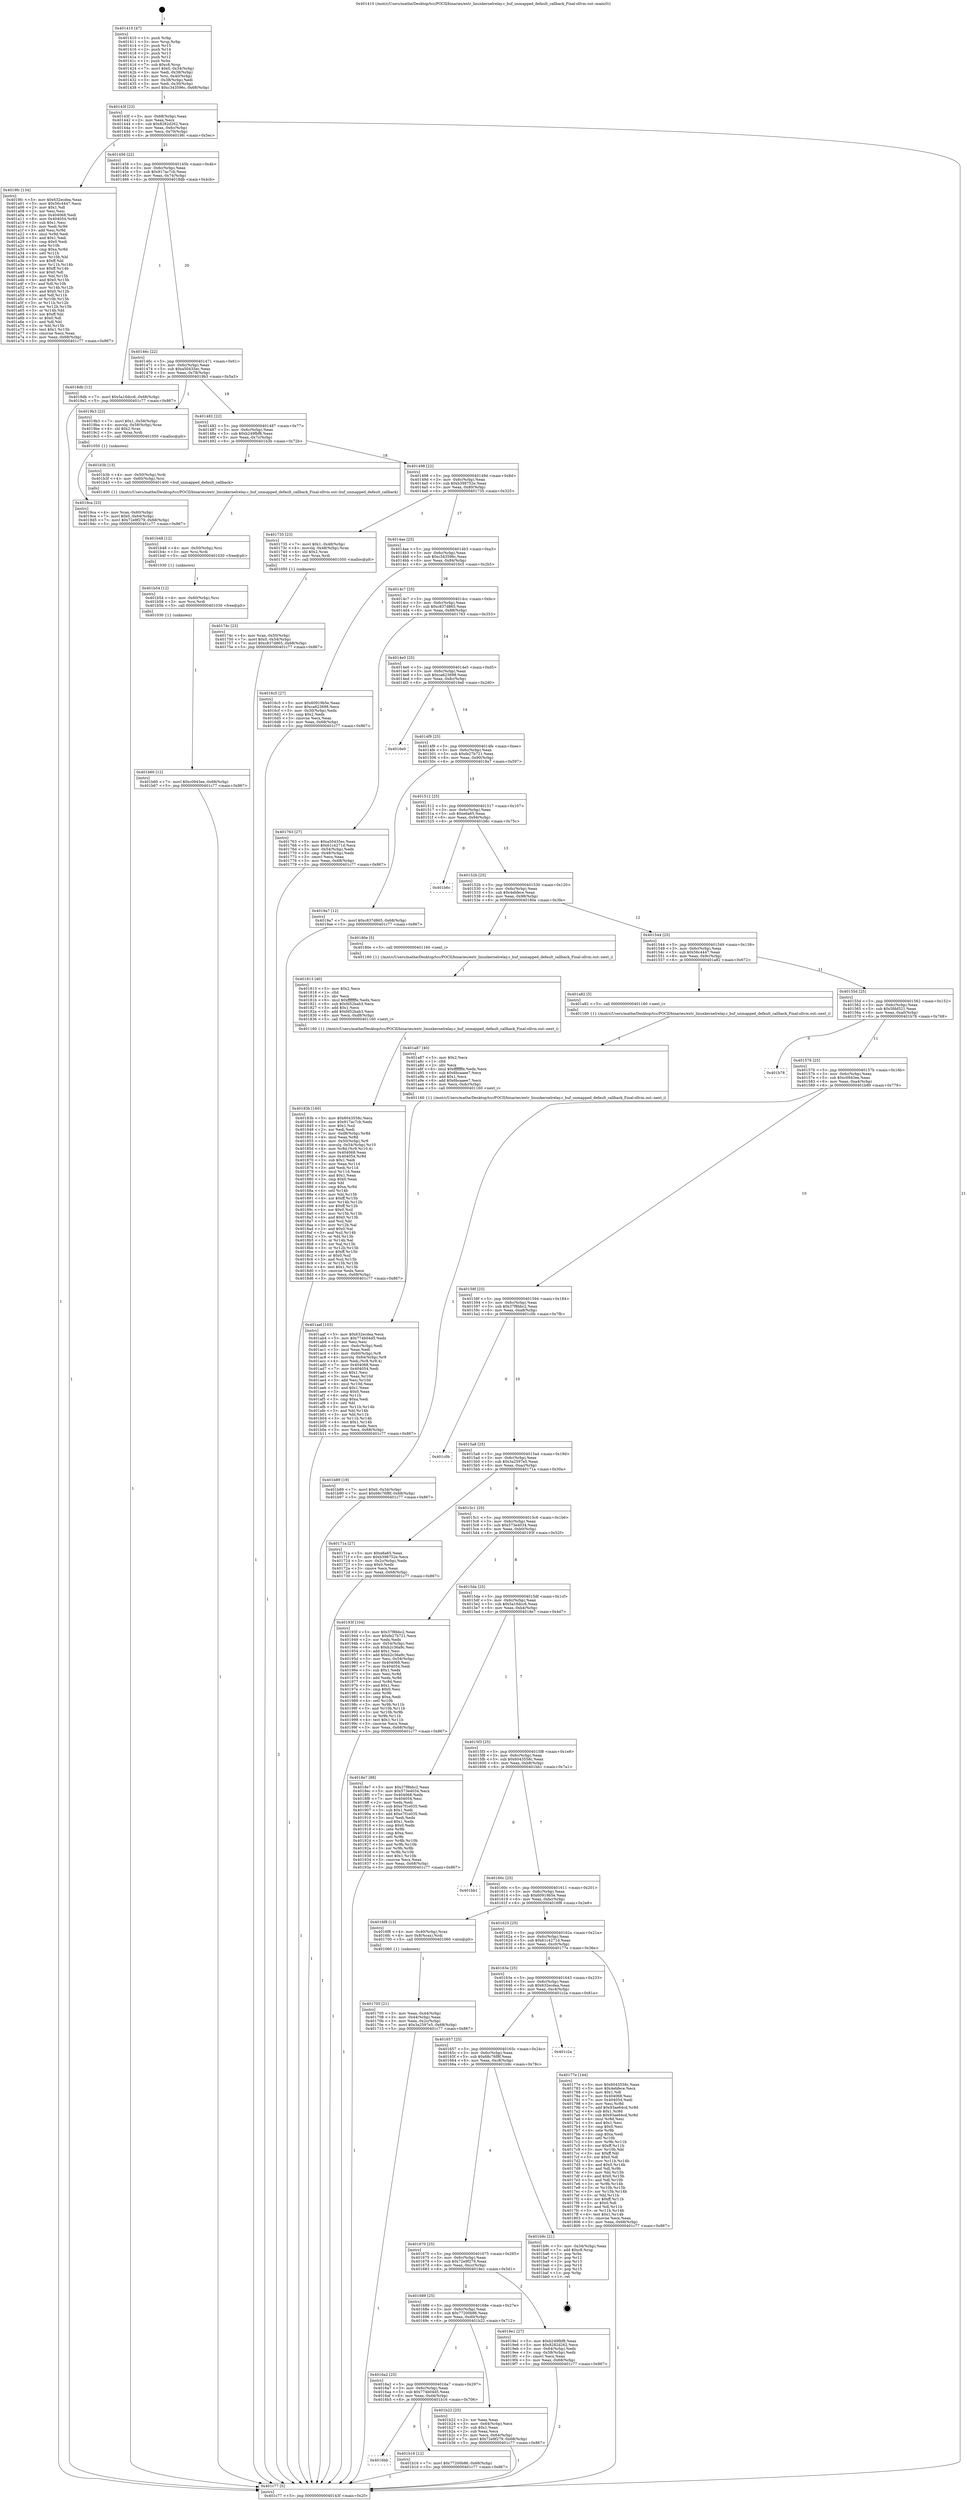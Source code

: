 digraph "0x401410" {
  label = "0x401410 (/mnt/c/Users/mathe/Desktop/tcc/POCII/binaries/extr_linuxkernelrelay.c_buf_unmapped_default_callback_Final-ollvm.out::main(0))"
  labelloc = "t"
  node[shape=record]

  Entry [label="",width=0.3,height=0.3,shape=circle,fillcolor=black,style=filled]
  "0x40143f" [label="{
     0x40143f [23]\l
     | [instrs]\l
     &nbsp;&nbsp;0x40143f \<+3\>: mov -0x68(%rbp),%eax\l
     &nbsp;&nbsp;0x401442 \<+2\>: mov %eax,%ecx\l
     &nbsp;&nbsp;0x401444 \<+6\>: sub $0x8282d262,%ecx\l
     &nbsp;&nbsp;0x40144a \<+3\>: mov %eax,-0x6c(%rbp)\l
     &nbsp;&nbsp;0x40144d \<+3\>: mov %ecx,-0x70(%rbp)\l
     &nbsp;&nbsp;0x401450 \<+6\>: je 00000000004019fc \<main+0x5ec\>\l
  }"]
  "0x4019fc" [label="{
     0x4019fc [134]\l
     | [instrs]\l
     &nbsp;&nbsp;0x4019fc \<+5\>: mov $0x632ecdea,%eax\l
     &nbsp;&nbsp;0x401a01 \<+5\>: mov $0x56c4447,%ecx\l
     &nbsp;&nbsp;0x401a06 \<+2\>: mov $0x1,%dl\l
     &nbsp;&nbsp;0x401a08 \<+2\>: xor %esi,%esi\l
     &nbsp;&nbsp;0x401a0a \<+7\>: mov 0x404068,%edi\l
     &nbsp;&nbsp;0x401a11 \<+8\>: mov 0x404054,%r8d\l
     &nbsp;&nbsp;0x401a19 \<+3\>: sub $0x1,%esi\l
     &nbsp;&nbsp;0x401a1c \<+3\>: mov %edi,%r9d\l
     &nbsp;&nbsp;0x401a1f \<+3\>: add %esi,%r9d\l
     &nbsp;&nbsp;0x401a22 \<+4\>: imul %r9d,%edi\l
     &nbsp;&nbsp;0x401a26 \<+3\>: and $0x1,%edi\l
     &nbsp;&nbsp;0x401a29 \<+3\>: cmp $0x0,%edi\l
     &nbsp;&nbsp;0x401a2c \<+4\>: sete %r10b\l
     &nbsp;&nbsp;0x401a30 \<+4\>: cmp $0xa,%r8d\l
     &nbsp;&nbsp;0x401a34 \<+4\>: setl %r11b\l
     &nbsp;&nbsp;0x401a38 \<+3\>: mov %r10b,%bl\l
     &nbsp;&nbsp;0x401a3b \<+3\>: xor $0xff,%bl\l
     &nbsp;&nbsp;0x401a3e \<+3\>: mov %r11b,%r14b\l
     &nbsp;&nbsp;0x401a41 \<+4\>: xor $0xff,%r14b\l
     &nbsp;&nbsp;0x401a45 \<+3\>: xor $0x0,%dl\l
     &nbsp;&nbsp;0x401a48 \<+3\>: mov %bl,%r15b\l
     &nbsp;&nbsp;0x401a4b \<+4\>: and $0x0,%r15b\l
     &nbsp;&nbsp;0x401a4f \<+3\>: and %dl,%r10b\l
     &nbsp;&nbsp;0x401a52 \<+3\>: mov %r14b,%r12b\l
     &nbsp;&nbsp;0x401a55 \<+4\>: and $0x0,%r12b\l
     &nbsp;&nbsp;0x401a59 \<+3\>: and %dl,%r11b\l
     &nbsp;&nbsp;0x401a5c \<+3\>: or %r10b,%r15b\l
     &nbsp;&nbsp;0x401a5f \<+3\>: or %r11b,%r12b\l
     &nbsp;&nbsp;0x401a62 \<+3\>: xor %r12b,%r15b\l
     &nbsp;&nbsp;0x401a65 \<+3\>: or %r14b,%bl\l
     &nbsp;&nbsp;0x401a68 \<+3\>: xor $0xff,%bl\l
     &nbsp;&nbsp;0x401a6b \<+3\>: or $0x0,%dl\l
     &nbsp;&nbsp;0x401a6e \<+2\>: and %dl,%bl\l
     &nbsp;&nbsp;0x401a70 \<+3\>: or %bl,%r15b\l
     &nbsp;&nbsp;0x401a73 \<+4\>: test $0x1,%r15b\l
     &nbsp;&nbsp;0x401a77 \<+3\>: cmovne %ecx,%eax\l
     &nbsp;&nbsp;0x401a7a \<+3\>: mov %eax,-0x68(%rbp)\l
     &nbsp;&nbsp;0x401a7d \<+5\>: jmp 0000000000401c77 \<main+0x867\>\l
  }"]
  "0x401456" [label="{
     0x401456 [22]\l
     | [instrs]\l
     &nbsp;&nbsp;0x401456 \<+5\>: jmp 000000000040145b \<main+0x4b\>\l
     &nbsp;&nbsp;0x40145b \<+3\>: mov -0x6c(%rbp),%eax\l
     &nbsp;&nbsp;0x40145e \<+5\>: sub $0x917ac7cb,%eax\l
     &nbsp;&nbsp;0x401463 \<+3\>: mov %eax,-0x74(%rbp)\l
     &nbsp;&nbsp;0x401466 \<+6\>: je 00000000004018db \<main+0x4cb\>\l
  }"]
  Exit [label="",width=0.3,height=0.3,shape=circle,fillcolor=black,style=filled,peripheries=2]
  "0x4018db" [label="{
     0x4018db [12]\l
     | [instrs]\l
     &nbsp;&nbsp;0x4018db \<+7\>: movl $0x5a16dcc6,-0x68(%rbp)\l
     &nbsp;&nbsp;0x4018e2 \<+5\>: jmp 0000000000401c77 \<main+0x867\>\l
  }"]
  "0x40146c" [label="{
     0x40146c [22]\l
     | [instrs]\l
     &nbsp;&nbsp;0x40146c \<+5\>: jmp 0000000000401471 \<main+0x61\>\l
     &nbsp;&nbsp;0x401471 \<+3\>: mov -0x6c(%rbp),%eax\l
     &nbsp;&nbsp;0x401474 \<+5\>: sub $0xa50435ec,%eax\l
     &nbsp;&nbsp;0x401479 \<+3\>: mov %eax,-0x78(%rbp)\l
     &nbsp;&nbsp;0x40147c \<+6\>: je 00000000004019b3 \<main+0x5a3\>\l
  }"]
  "0x401b60" [label="{
     0x401b60 [12]\l
     | [instrs]\l
     &nbsp;&nbsp;0x401b60 \<+7\>: movl $0xc0943ee,-0x68(%rbp)\l
     &nbsp;&nbsp;0x401b67 \<+5\>: jmp 0000000000401c77 \<main+0x867\>\l
  }"]
  "0x4019b3" [label="{
     0x4019b3 [23]\l
     | [instrs]\l
     &nbsp;&nbsp;0x4019b3 \<+7\>: movl $0x1,-0x58(%rbp)\l
     &nbsp;&nbsp;0x4019ba \<+4\>: movslq -0x58(%rbp),%rax\l
     &nbsp;&nbsp;0x4019be \<+4\>: shl $0x2,%rax\l
     &nbsp;&nbsp;0x4019c2 \<+3\>: mov %rax,%rdi\l
     &nbsp;&nbsp;0x4019c5 \<+5\>: call 0000000000401050 \<malloc@plt\>\l
     | [calls]\l
     &nbsp;&nbsp;0x401050 \{1\} (unknown)\l
  }"]
  "0x401482" [label="{
     0x401482 [22]\l
     | [instrs]\l
     &nbsp;&nbsp;0x401482 \<+5\>: jmp 0000000000401487 \<main+0x77\>\l
     &nbsp;&nbsp;0x401487 \<+3\>: mov -0x6c(%rbp),%eax\l
     &nbsp;&nbsp;0x40148a \<+5\>: sub $0xb249fbf8,%eax\l
     &nbsp;&nbsp;0x40148f \<+3\>: mov %eax,-0x7c(%rbp)\l
     &nbsp;&nbsp;0x401492 \<+6\>: je 0000000000401b3b \<main+0x72b\>\l
  }"]
  "0x401b54" [label="{
     0x401b54 [12]\l
     | [instrs]\l
     &nbsp;&nbsp;0x401b54 \<+4\>: mov -0x60(%rbp),%rsi\l
     &nbsp;&nbsp;0x401b58 \<+3\>: mov %rsi,%rdi\l
     &nbsp;&nbsp;0x401b5b \<+5\>: call 0000000000401030 \<free@plt\>\l
     | [calls]\l
     &nbsp;&nbsp;0x401030 \{1\} (unknown)\l
  }"]
  "0x401b3b" [label="{
     0x401b3b [13]\l
     | [instrs]\l
     &nbsp;&nbsp;0x401b3b \<+4\>: mov -0x50(%rbp),%rdi\l
     &nbsp;&nbsp;0x401b3f \<+4\>: mov -0x60(%rbp),%rsi\l
     &nbsp;&nbsp;0x401b43 \<+5\>: call 0000000000401400 \<buf_unmapped_default_callback\>\l
     | [calls]\l
     &nbsp;&nbsp;0x401400 \{1\} (/mnt/c/Users/mathe/Desktop/tcc/POCII/binaries/extr_linuxkernelrelay.c_buf_unmapped_default_callback_Final-ollvm.out::buf_unmapped_default_callback)\l
  }"]
  "0x401498" [label="{
     0x401498 [22]\l
     | [instrs]\l
     &nbsp;&nbsp;0x401498 \<+5\>: jmp 000000000040149d \<main+0x8d\>\l
     &nbsp;&nbsp;0x40149d \<+3\>: mov -0x6c(%rbp),%eax\l
     &nbsp;&nbsp;0x4014a0 \<+5\>: sub $0xb398752e,%eax\l
     &nbsp;&nbsp;0x4014a5 \<+3\>: mov %eax,-0x80(%rbp)\l
     &nbsp;&nbsp;0x4014a8 \<+6\>: je 0000000000401735 \<main+0x325\>\l
  }"]
  "0x401b48" [label="{
     0x401b48 [12]\l
     | [instrs]\l
     &nbsp;&nbsp;0x401b48 \<+4\>: mov -0x50(%rbp),%rsi\l
     &nbsp;&nbsp;0x401b4c \<+3\>: mov %rsi,%rdi\l
     &nbsp;&nbsp;0x401b4f \<+5\>: call 0000000000401030 \<free@plt\>\l
     | [calls]\l
     &nbsp;&nbsp;0x401030 \{1\} (unknown)\l
  }"]
  "0x401735" [label="{
     0x401735 [23]\l
     | [instrs]\l
     &nbsp;&nbsp;0x401735 \<+7\>: movl $0x1,-0x48(%rbp)\l
     &nbsp;&nbsp;0x40173c \<+4\>: movslq -0x48(%rbp),%rax\l
     &nbsp;&nbsp;0x401740 \<+4\>: shl $0x2,%rax\l
     &nbsp;&nbsp;0x401744 \<+3\>: mov %rax,%rdi\l
     &nbsp;&nbsp;0x401747 \<+5\>: call 0000000000401050 \<malloc@plt\>\l
     | [calls]\l
     &nbsp;&nbsp;0x401050 \{1\} (unknown)\l
  }"]
  "0x4014ae" [label="{
     0x4014ae [25]\l
     | [instrs]\l
     &nbsp;&nbsp;0x4014ae \<+5\>: jmp 00000000004014b3 \<main+0xa3\>\l
     &nbsp;&nbsp;0x4014b3 \<+3\>: mov -0x6c(%rbp),%eax\l
     &nbsp;&nbsp;0x4014b6 \<+5\>: sub $0xc343596c,%eax\l
     &nbsp;&nbsp;0x4014bb \<+6\>: mov %eax,-0x84(%rbp)\l
     &nbsp;&nbsp;0x4014c1 \<+6\>: je 00000000004016c5 \<main+0x2b5\>\l
  }"]
  "0x4016bb" [label="{
     0x4016bb\l
  }", style=dashed]
  "0x4016c5" [label="{
     0x4016c5 [27]\l
     | [instrs]\l
     &nbsp;&nbsp;0x4016c5 \<+5\>: mov $0x60919b5e,%eax\l
     &nbsp;&nbsp;0x4016ca \<+5\>: mov $0xca623698,%ecx\l
     &nbsp;&nbsp;0x4016cf \<+3\>: mov -0x30(%rbp),%edx\l
     &nbsp;&nbsp;0x4016d2 \<+3\>: cmp $0x2,%edx\l
     &nbsp;&nbsp;0x4016d5 \<+3\>: cmovne %ecx,%eax\l
     &nbsp;&nbsp;0x4016d8 \<+3\>: mov %eax,-0x68(%rbp)\l
     &nbsp;&nbsp;0x4016db \<+5\>: jmp 0000000000401c77 \<main+0x867\>\l
  }"]
  "0x4014c7" [label="{
     0x4014c7 [25]\l
     | [instrs]\l
     &nbsp;&nbsp;0x4014c7 \<+5\>: jmp 00000000004014cc \<main+0xbc\>\l
     &nbsp;&nbsp;0x4014cc \<+3\>: mov -0x6c(%rbp),%eax\l
     &nbsp;&nbsp;0x4014cf \<+5\>: sub $0xc837d865,%eax\l
     &nbsp;&nbsp;0x4014d4 \<+6\>: mov %eax,-0x88(%rbp)\l
     &nbsp;&nbsp;0x4014da \<+6\>: je 0000000000401763 \<main+0x353\>\l
  }"]
  "0x401c77" [label="{
     0x401c77 [5]\l
     | [instrs]\l
     &nbsp;&nbsp;0x401c77 \<+5\>: jmp 000000000040143f \<main+0x2f\>\l
  }"]
  "0x401410" [label="{
     0x401410 [47]\l
     | [instrs]\l
     &nbsp;&nbsp;0x401410 \<+1\>: push %rbp\l
     &nbsp;&nbsp;0x401411 \<+3\>: mov %rsp,%rbp\l
     &nbsp;&nbsp;0x401414 \<+2\>: push %r15\l
     &nbsp;&nbsp;0x401416 \<+2\>: push %r14\l
     &nbsp;&nbsp;0x401418 \<+2\>: push %r13\l
     &nbsp;&nbsp;0x40141a \<+2\>: push %r12\l
     &nbsp;&nbsp;0x40141c \<+1\>: push %rbx\l
     &nbsp;&nbsp;0x40141d \<+7\>: sub $0xc8,%rsp\l
     &nbsp;&nbsp;0x401424 \<+7\>: movl $0x0,-0x34(%rbp)\l
     &nbsp;&nbsp;0x40142b \<+3\>: mov %edi,-0x38(%rbp)\l
     &nbsp;&nbsp;0x40142e \<+4\>: mov %rsi,-0x40(%rbp)\l
     &nbsp;&nbsp;0x401432 \<+3\>: mov -0x38(%rbp),%edi\l
     &nbsp;&nbsp;0x401435 \<+3\>: mov %edi,-0x30(%rbp)\l
     &nbsp;&nbsp;0x401438 \<+7\>: movl $0xc343596c,-0x68(%rbp)\l
  }"]
  "0x401b16" [label="{
     0x401b16 [12]\l
     | [instrs]\l
     &nbsp;&nbsp;0x401b16 \<+7\>: movl $0x77200b86,-0x68(%rbp)\l
     &nbsp;&nbsp;0x401b1d \<+5\>: jmp 0000000000401c77 \<main+0x867\>\l
  }"]
  "0x401763" [label="{
     0x401763 [27]\l
     | [instrs]\l
     &nbsp;&nbsp;0x401763 \<+5\>: mov $0xa50435ec,%eax\l
     &nbsp;&nbsp;0x401768 \<+5\>: mov $0x61c4271d,%ecx\l
     &nbsp;&nbsp;0x40176d \<+3\>: mov -0x54(%rbp),%edx\l
     &nbsp;&nbsp;0x401770 \<+3\>: cmp -0x48(%rbp),%edx\l
     &nbsp;&nbsp;0x401773 \<+3\>: cmovl %ecx,%eax\l
     &nbsp;&nbsp;0x401776 \<+3\>: mov %eax,-0x68(%rbp)\l
     &nbsp;&nbsp;0x401779 \<+5\>: jmp 0000000000401c77 \<main+0x867\>\l
  }"]
  "0x4014e0" [label="{
     0x4014e0 [25]\l
     | [instrs]\l
     &nbsp;&nbsp;0x4014e0 \<+5\>: jmp 00000000004014e5 \<main+0xd5\>\l
     &nbsp;&nbsp;0x4014e5 \<+3\>: mov -0x6c(%rbp),%eax\l
     &nbsp;&nbsp;0x4014e8 \<+5\>: sub $0xca623698,%eax\l
     &nbsp;&nbsp;0x4014ed \<+6\>: mov %eax,-0x8c(%rbp)\l
     &nbsp;&nbsp;0x4014f3 \<+6\>: je 00000000004016e0 \<main+0x2d0\>\l
  }"]
  "0x4016a2" [label="{
     0x4016a2 [25]\l
     | [instrs]\l
     &nbsp;&nbsp;0x4016a2 \<+5\>: jmp 00000000004016a7 \<main+0x297\>\l
     &nbsp;&nbsp;0x4016a7 \<+3\>: mov -0x6c(%rbp),%eax\l
     &nbsp;&nbsp;0x4016aa \<+5\>: sub $0x774b04d5,%eax\l
     &nbsp;&nbsp;0x4016af \<+6\>: mov %eax,-0xd4(%rbp)\l
     &nbsp;&nbsp;0x4016b5 \<+6\>: je 0000000000401b16 \<main+0x706\>\l
  }"]
  "0x4016e0" [label="{
     0x4016e0\l
  }", style=dashed]
  "0x4014f9" [label="{
     0x4014f9 [25]\l
     | [instrs]\l
     &nbsp;&nbsp;0x4014f9 \<+5\>: jmp 00000000004014fe \<main+0xee\>\l
     &nbsp;&nbsp;0x4014fe \<+3\>: mov -0x6c(%rbp),%eax\l
     &nbsp;&nbsp;0x401501 \<+5\>: sub $0xfe27b721,%eax\l
     &nbsp;&nbsp;0x401506 \<+6\>: mov %eax,-0x90(%rbp)\l
     &nbsp;&nbsp;0x40150c \<+6\>: je 00000000004019a7 \<main+0x597\>\l
  }"]
  "0x401b22" [label="{
     0x401b22 [25]\l
     | [instrs]\l
     &nbsp;&nbsp;0x401b22 \<+2\>: xor %eax,%eax\l
     &nbsp;&nbsp;0x401b24 \<+3\>: mov -0x64(%rbp),%ecx\l
     &nbsp;&nbsp;0x401b27 \<+3\>: sub $0x1,%eax\l
     &nbsp;&nbsp;0x401b2a \<+2\>: sub %eax,%ecx\l
     &nbsp;&nbsp;0x401b2c \<+3\>: mov %ecx,-0x64(%rbp)\l
     &nbsp;&nbsp;0x401b2f \<+7\>: movl $0x72e9f279,-0x68(%rbp)\l
     &nbsp;&nbsp;0x401b36 \<+5\>: jmp 0000000000401c77 \<main+0x867\>\l
  }"]
  "0x4019a7" [label="{
     0x4019a7 [12]\l
     | [instrs]\l
     &nbsp;&nbsp;0x4019a7 \<+7\>: movl $0xc837d865,-0x68(%rbp)\l
     &nbsp;&nbsp;0x4019ae \<+5\>: jmp 0000000000401c77 \<main+0x867\>\l
  }"]
  "0x401512" [label="{
     0x401512 [25]\l
     | [instrs]\l
     &nbsp;&nbsp;0x401512 \<+5\>: jmp 0000000000401517 \<main+0x107\>\l
     &nbsp;&nbsp;0x401517 \<+3\>: mov -0x6c(%rbp),%eax\l
     &nbsp;&nbsp;0x40151a \<+5\>: sub $0xe6a65,%eax\l
     &nbsp;&nbsp;0x40151f \<+6\>: mov %eax,-0x94(%rbp)\l
     &nbsp;&nbsp;0x401525 \<+6\>: je 0000000000401b6c \<main+0x75c\>\l
  }"]
  "0x401aaf" [label="{
     0x401aaf [103]\l
     | [instrs]\l
     &nbsp;&nbsp;0x401aaf \<+5\>: mov $0x632ecdea,%ecx\l
     &nbsp;&nbsp;0x401ab4 \<+5\>: mov $0x774b04d5,%edx\l
     &nbsp;&nbsp;0x401ab9 \<+2\>: xor %esi,%esi\l
     &nbsp;&nbsp;0x401abb \<+6\>: mov -0xdc(%rbp),%edi\l
     &nbsp;&nbsp;0x401ac1 \<+3\>: imul %eax,%edi\l
     &nbsp;&nbsp;0x401ac4 \<+4\>: mov -0x60(%rbp),%r8\l
     &nbsp;&nbsp;0x401ac8 \<+4\>: movslq -0x64(%rbp),%r9\l
     &nbsp;&nbsp;0x401acc \<+4\>: mov %edi,(%r8,%r9,4)\l
     &nbsp;&nbsp;0x401ad0 \<+7\>: mov 0x404068,%eax\l
     &nbsp;&nbsp;0x401ad7 \<+7\>: mov 0x404054,%edi\l
     &nbsp;&nbsp;0x401ade \<+3\>: sub $0x1,%esi\l
     &nbsp;&nbsp;0x401ae1 \<+3\>: mov %eax,%r10d\l
     &nbsp;&nbsp;0x401ae4 \<+3\>: add %esi,%r10d\l
     &nbsp;&nbsp;0x401ae7 \<+4\>: imul %r10d,%eax\l
     &nbsp;&nbsp;0x401aeb \<+3\>: and $0x1,%eax\l
     &nbsp;&nbsp;0x401aee \<+3\>: cmp $0x0,%eax\l
     &nbsp;&nbsp;0x401af1 \<+4\>: sete %r11b\l
     &nbsp;&nbsp;0x401af5 \<+3\>: cmp $0xa,%edi\l
     &nbsp;&nbsp;0x401af8 \<+3\>: setl %bl\l
     &nbsp;&nbsp;0x401afb \<+3\>: mov %r11b,%r14b\l
     &nbsp;&nbsp;0x401afe \<+3\>: and %bl,%r14b\l
     &nbsp;&nbsp;0x401b01 \<+3\>: xor %bl,%r11b\l
     &nbsp;&nbsp;0x401b04 \<+3\>: or %r11b,%r14b\l
     &nbsp;&nbsp;0x401b07 \<+4\>: test $0x1,%r14b\l
     &nbsp;&nbsp;0x401b0b \<+3\>: cmovne %edx,%ecx\l
     &nbsp;&nbsp;0x401b0e \<+3\>: mov %ecx,-0x68(%rbp)\l
     &nbsp;&nbsp;0x401b11 \<+5\>: jmp 0000000000401c77 \<main+0x867\>\l
  }"]
  "0x401b6c" [label="{
     0x401b6c\l
  }", style=dashed]
  "0x40152b" [label="{
     0x40152b [25]\l
     | [instrs]\l
     &nbsp;&nbsp;0x40152b \<+5\>: jmp 0000000000401530 \<main+0x120\>\l
     &nbsp;&nbsp;0x401530 \<+3\>: mov -0x6c(%rbp),%eax\l
     &nbsp;&nbsp;0x401533 \<+5\>: sub $0x4ebfece,%eax\l
     &nbsp;&nbsp;0x401538 \<+6\>: mov %eax,-0x98(%rbp)\l
     &nbsp;&nbsp;0x40153e \<+6\>: je 000000000040180e \<main+0x3fe\>\l
  }"]
  "0x401a87" [label="{
     0x401a87 [40]\l
     | [instrs]\l
     &nbsp;&nbsp;0x401a87 \<+5\>: mov $0x2,%ecx\l
     &nbsp;&nbsp;0x401a8c \<+1\>: cltd\l
     &nbsp;&nbsp;0x401a8d \<+2\>: idiv %ecx\l
     &nbsp;&nbsp;0x401a8f \<+6\>: imul $0xfffffffe,%edx,%ecx\l
     &nbsp;&nbsp;0x401a95 \<+6\>: sub $0x6bcaaee7,%ecx\l
     &nbsp;&nbsp;0x401a9b \<+3\>: add $0x1,%ecx\l
     &nbsp;&nbsp;0x401a9e \<+6\>: add $0x6bcaaee7,%ecx\l
     &nbsp;&nbsp;0x401aa4 \<+6\>: mov %ecx,-0xdc(%rbp)\l
     &nbsp;&nbsp;0x401aaa \<+5\>: call 0000000000401160 \<next_i\>\l
     | [calls]\l
     &nbsp;&nbsp;0x401160 \{1\} (/mnt/c/Users/mathe/Desktop/tcc/POCII/binaries/extr_linuxkernelrelay.c_buf_unmapped_default_callback_Final-ollvm.out::next_i)\l
  }"]
  "0x40180e" [label="{
     0x40180e [5]\l
     | [instrs]\l
     &nbsp;&nbsp;0x40180e \<+5\>: call 0000000000401160 \<next_i\>\l
     | [calls]\l
     &nbsp;&nbsp;0x401160 \{1\} (/mnt/c/Users/mathe/Desktop/tcc/POCII/binaries/extr_linuxkernelrelay.c_buf_unmapped_default_callback_Final-ollvm.out::next_i)\l
  }"]
  "0x401544" [label="{
     0x401544 [25]\l
     | [instrs]\l
     &nbsp;&nbsp;0x401544 \<+5\>: jmp 0000000000401549 \<main+0x139\>\l
     &nbsp;&nbsp;0x401549 \<+3\>: mov -0x6c(%rbp),%eax\l
     &nbsp;&nbsp;0x40154c \<+5\>: sub $0x56c4447,%eax\l
     &nbsp;&nbsp;0x401551 \<+6\>: mov %eax,-0x9c(%rbp)\l
     &nbsp;&nbsp;0x401557 \<+6\>: je 0000000000401a82 \<main+0x672\>\l
  }"]
  "0x401689" [label="{
     0x401689 [25]\l
     | [instrs]\l
     &nbsp;&nbsp;0x401689 \<+5\>: jmp 000000000040168e \<main+0x27e\>\l
     &nbsp;&nbsp;0x40168e \<+3\>: mov -0x6c(%rbp),%eax\l
     &nbsp;&nbsp;0x401691 \<+5\>: sub $0x77200b86,%eax\l
     &nbsp;&nbsp;0x401696 \<+6\>: mov %eax,-0xd0(%rbp)\l
     &nbsp;&nbsp;0x40169c \<+6\>: je 0000000000401b22 \<main+0x712\>\l
  }"]
  "0x401a82" [label="{
     0x401a82 [5]\l
     | [instrs]\l
     &nbsp;&nbsp;0x401a82 \<+5\>: call 0000000000401160 \<next_i\>\l
     | [calls]\l
     &nbsp;&nbsp;0x401160 \{1\} (/mnt/c/Users/mathe/Desktop/tcc/POCII/binaries/extr_linuxkernelrelay.c_buf_unmapped_default_callback_Final-ollvm.out::next_i)\l
  }"]
  "0x40155d" [label="{
     0x40155d [25]\l
     | [instrs]\l
     &nbsp;&nbsp;0x40155d \<+5\>: jmp 0000000000401562 \<main+0x152\>\l
     &nbsp;&nbsp;0x401562 \<+3\>: mov -0x6c(%rbp),%eax\l
     &nbsp;&nbsp;0x401565 \<+5\>: sub $0x5fdd521,%eax\l
     &nbsp;&nbsp;0x40156a \<+6\>: mov %eax,-0xa0(%rbp)\l
     &nbsp;&nbsp;0x401570 \<+6\>: je 0000000000401b78 \<main+0x768\>\l
  }"]
  "0x4019e1" [label="{
     0x4019e1 [27]\l
     | [instrs]\l
     &nbsp;&nbsp;0x4019e1 \<+5\>: mov $0xb249fbf8,%eax\l
     &nbsp;&nbsp;0x4019e6 \<+5\>: mov $0x8282d262,%ecx\l
     &nbsp;&nbsp;0x4019eb \<+3\>: mov -0x64(%rbp),%edx\l
     &nbsp;&nbsp;0x4019ee \<+3\>: cmp -0x58(%rbp),%edx\l
     &nbsp;&nbsp;0x4019f1 \<+3\>: cmovl %ecx,%eax\l
     &nbsp;&nbsp;0x4019f4 \<+3\>: mov %eax,-0x68(%rbp)\l
     &nbsp;&nbsp;0x4019f7 \<+5\>: jmp 0000000000401c77 \<main+0x867\>\l
  }"]
  "0x401b78" [label="{
     0x401b78\l
  }", style=dashed]
  "0x401576" [label="{
     0x401576 [25]\l
     | [instrs]\l
     &nbsp;&nbsp;0x401576 \<+5\>: jmp 000000000040157b \<main+0x16b\>\l
     &nbsp;&nbsp;0x40157b \<+3\>: mov -0x6c(%rbp),%eax\l
     &nbsp;&nbsp;0x40157e \<+5\>: sub $0xc0943ee,%eax\l
     &nbsp;&nbsp;0x401583 \<+6\>: mov %eax,-0xa4(%rbp)\l
     &nbsp;&nbsp;0x401589 \<+6\>: je 0000000000401b89 \<main+0x779\>\l
  }"]
  "0x401670" [label="{
     0x401670 [25]\l
     | [instrs]\l
     &nbsp;&nbsp;0x401670 \<+5\>: jmp 0000000000401675 \<main+0x265\>\l
     &nbsp;&nbsp;0x401675 \<+3\>: mov -0x6c(%rbp),%eax\l
     &nbsp;&nbsp;0x401678 \<+5\>: sub $0x72e9f279,%eax\l
     &nbsp;&nbsp;0x40167d \<+6\>: mov %eax,-0xcc(%rbp)\l
     &nbsp;&nbsp;0x401683 \<+6\>: je 00000000004019e1 \<main+0x5d1\>\l
  }"]
  "0x401b89" [label="{
     0x401b89 [19]\l
     | [instrs]\l
     &nbsp;&nbsp;0x401b89 \<+7\>: movl $0x0,-0x34(%rbp)\l
     &nbsp;&nbsp;0x401b90 \<+7\>: movl $0x68c76f8f,-0x68(%rbp)\l
     &nbsp;&nbsp;0x401b97 \<+5\>: jmp 0000000000401c77 \<main+0x867\>\l
  }"]
  "0x40158f" [label="{
     0x40158f [25]\l
     | [instrs]\l
     &nbsp;&nbsp;0x40158f \<+5\>: jmp 0000000000401594 \<main+0x184\>\l
     &nbsp;&nbsp;0x401594 \<+3\>: mov -0x6c(%rbp),%eax\l
     &nbsp;&nbsp;0x401597 \<+5\>: sub $0x37f8bbc2,%eax\l
     &nbsp;&nbsp;0x40159c \<+6\>: mov %eax,-0xa8(%rbp)\l
     &nbsp;&nbsp;0x4015a2 \<+6\>: je 0000000000401c0b \<main+0x7fb\>\l
  }"]
  "0x401b9c" [label="{
     0x401b9c [21]\l
     | [instrs]\l
     &nbsp;&nbsp;0x401b9c \<+3\>: mov -0x34(%rbp),%eax\l
     &nbsp;&nbsp;0x401b9f \<+7\>: add $0xc8,%rsp\l
     &nbsp;&nbsp;0x401ba6 \<+1\>: pop %rbx\l
     &nbsp;&nbsp;0x401ba7 \<+2\>: pop %r12\l
     &nbsp;&nbsp;0x401ba9 \<+2\>: pop %r13\l
     &nbsp;&nbsp;0x401bab \<+2\>: pop %r14\l
     &nbsp;&nbsp;0x401bad \<+2\>: pop %r15\l
     &nbsp;&nbsp;0x401baf \<+1\>: pop %rbp\l
     &nbsp;&nbsp;0x401bb0 \<+1\>: ret\l
  }"]
  "0x401c0b" [label="{
     0x401c0b\l
  }", style=dashed]
  "0x4015a8" [label="{
     0x4015a8 [25]\l
     | [instrs]\l
     &nbsp;&nbsp;0x4015a8 \<+5\>: jmp 00000000004015ad \<main+0x19d\>\l
     &nbsp;&nbsp;0x4015ad \<+3\>: mov -0x6c(%rbp),%eax\l
     &nbsp;&nbsp;0x4015b0 \<+5\>: sub $0x3a2597e5,%eax\l
     &nbsp;&nbsp;0x4015b5 \<+6\>: mov %eax,-0xac(%rbp)\l
     &nbsp;&nbsp;0x4015bb \<+6\>: je 000000000040171a \<main+0x30a\>\l
  }"]
  "0x401657" [label="{
     0x401657 [25]\l
     | [instrs]\l
     &nbsp;&nbsp;0x401657 \<+5\>: jmp 000000000040165c \<main+0x24c\>\l
     &nbsp;&nbsp;0x40165c \<+3\>: mov -0x6c(%rbp),%eax\l
     &nbsp;&nbsp;0x40165f \<+5\>: sub $0x68c76f8f,%eax\l
     &nbsp;&nbsp;0x401664 \<+6\>: mov %eax,-0xc8(%rbp)\l
     &nbsp;&nbsp;0x40166a \<+6\>: je 0000000000401b9c \<main+0x78c\>\l
  }"]
  "0x40171a" [label="{
     0x40171a [27]\l
     | [instrs]\l
     &nbsp;&nbsp;0x40171a \<+5\>: mov $0xe6a65,%eax\l
     &nbsp;&nbsp;0x40171f \<+5\>: mov $0xb398752e,%ecx\l
     &nbsp;&nbsp;0x401724 \<+3\>: mov -0x2c(%rbp),%edx\l
     &nbsp;&nbsp;0x401727 \<+3\>: cmp $0x0,%edx\l
     &nbsp;&nbsp;0x40172a \<+3\>: cmove %ecx,%eax\l
     &nbsp;&nbsp;0x40172d \<+3\>: mov %eax,-0x68(%rbp)\l
     &nbsp;&nbsp;0x401730 \<+5\>: jmp 0000000000401c77 \<main+0x867\>\l
  }"]
  "0x4015c1" [label="{
     0x4015c1 [25]\l
     | [instrs]\l
     &nbsp;&nbsp;0x4015c1 \<+5\>: jmp 00000000004015c6 \<main+0x1b6\>\l
     &nbsp;&nbsp;0x4015c6 \<+3\>: mov -0x6c(%rbp),%eax\l
     &nbsp;&nbsp;0x4015c9 \<+5\>: sub $0x573e4034,%eax\l
     &nbsp;&nbsp;0x4015ce \<+6\>: mov %eax,-0xb0(%rbp)\l
     &nbsp;&nbsp;0x4015d4 \<+6\>: je 000000000040193f \<main+0x52f\>\l
  }"]
  "0x401c2a" [label="{
     0x401c2a\l
  }", style=dashed]
  "0x40193f" [label="{
     0x40193f [104]\l
     | [instrs]\l
     &nbsp;&nbsp;0x40193f \<+5\>: mov $0x37f8bbc2,%eax\l
     &nbsp;&nbsp;0x401944 \<+5\>: mov $0xfe27b721,%ecx\l
     &nbsp;&nbsp;0x401949 \<+2\>: xor %edx,%edx\l
     &nbsp;&nbsp;0x40194b \<+3\>: mov -0x54(%rbp),%esi\l
     &nbsp;&nbsp;0x40194e \<+6\>: sub $0xb2c36a9c,%esi\l
     &nbsp;&nbsp;0x401954 \<+3\>: add $0x1,%esi\l
     &nbsp;&nbsp;0x401957 \<+6\>: add $0xb2c36a9c,%esi\l
     &nbsp;&nbsp;0x40195d \<+3\>: mov %esi,-0x54(%rbp)\l
     &nbsp;&nbsp;0x401960 \<+7\>: mov 0x404068,%esi\l
     &nbsp;&nbsp;0x401967 \<+7\>: mov 0x404054,%edi\l
     &nbsp;&nbsp;0x40196e \<+3\>: sub $0x1,%edx\l
     &nbsp;&nbsp;0x401971 \<+3\>: mov %esi,%r8d\l
     &nbsp;&nbsp;0x401974 \<+3\>: add %edx,%r8d\l
     &nbsp;&nbsp;0x401977 \<+4\>: imul %r8d,%esi\l
     &nbsp;&nbsp;0x40197b \<+3\>: and $0x1,%esi\l
     &nbsp;&nbsp;0x40197e \<+3\>: cmp $0x0,%esi\l
     &nbsp;&nbsp;0x401981 \<+4\>: sete %r9b\l
     &nbsp;&nbsp;0x401985 \<+3\>: cmp $0xa,%edi\l
     &nbsp;&nbsp;0x401988 \<+4\>: setl %r10b\l
     &nbsp;&nbsp;0x40198c \<+3\>: mov %r9b,%r11b\l
     &nbsp;&nbsp;0x40198f \<+3\>: and %r10b,%r11b\l
     &nbsp;&nbsp;0x401992 \<+3\>: xor %r10b,%r9b\l
     &nbsp;&nbsp;0x401995 \<+3\>: or %r9b,%r11b\l
     &nbsp;&nbsp;0x401998 \<+4\>: test $0x1,%r11b\l
     &nbsp;&nbsp;0x40199c \<+3\>: cmovne %ecx,%eax\l
     &nbsp;&nbsp;0x40199f \<+3\>: mov %eax,-0x68(%rbp)\l
     &nbsp;&nbsp;0x4019a2 \<+5\>: jmp 0000000000401c77 \<main+0x867\>\l
  }"]
  "0x4015da" [label="{
     0x4015da [25]\l
     | [instrs]\l
     &nbsp;&nbsp;0x4015da \<+5\>: jmp 00000000004015df \<main+0x1cf\>\l
     &nbsp;&nbsp;0x4015df \<+3\>: mov -0x6c(%rbp),%eax\l
     &nbsp;&nbsp;0x4015e2 \<+5\>: sub $0x5a16dcc6,%eax\l
     &nbsp;&nbsp;0x4015e7 \<+6\>: mov %eax,-0xb4(%rbp)\l
     &nbsp;&nbsp;0x4015ed \<+6\>: je 00000000004018e7 \<main+0x4d7\>\l
  }"]
  "0x4019ca" [label="{
     0x4019ca [23]\l
     | [instrs]\l
     &nbsp;&nbsp;0x4019ca \<+4\>: mov %rax,-0x60(%rbp)\l
     &nbsp;&nbsp;0x4019ce \<+7\>: movl $0x0,-0x64(%rbp)\l
     &nbsp;&nbsp;0x4019d5 \<+7\>: movl $0x72e9f279,-0x68(%rbp)\l
     &nbsp;&nbsp;0x4019dc \<+5\>: jmp 0000000000401c77 \<main+0x867\>\l
  }"]
  "0x4018e7" [label="{
     0x4018e7 [88]\l
     | [instrs]\l
     &nbsp;&nbsp;0x4018e7 \<+5\>: mov $0x37f8bbc2,%eax\l
     &nbsp;&nbsp;0x4018ec \<+5\>: mov $0x573e4034,%ecx\l
     &nbsp;&nbsp;0x4018f1 \<+7\>: mov 0x404068,%edx\l
     &nbsp;&nbsp;0x4018f8 \<+7\>: mov 0x404054,%esi\l
     &nbsp;&nbsp;0x4018ff \<+2\>: mov %edx,%edi\l
     &nbsp;&nbsp;0x401901 \<+6\>: sub $0xe7f1e035,%edi\l
     &nbsp;&nbsp;0x401907 \<+3\>: sub $0x1,%edi\l
     &nbsp;&nbsp;0x40190a \<+6\>: add $0xe7f1e035,%edi\l
     &nbsp;&nbsp;0x401910 \<+3\>: imul %edi,%edx\l
     &nbsp;&nbsp;0x401913 \<+3\>: and $0x1,%edx\l
     &nbsp;&nbsp;0x401916 \<+3\>: cmp $0x0,%edx\l
     &nbsp;&nbsp;0x401919 \<+4\>: sete %r8b\l
     &nbsp;&nbsp;0x40191d \<+3\>: cmp $0xa,%esi\l
     &nbsp;&nbsp;0x401920 \<+4\>: setl %r9b\l
     &nbsp;&nbsp;0x401924 \<+3\>: mov %r8b,%r10b\l
     &nbsp;&nbsp;0x401927 \<+3\>: and %r9b,%r10b\l
     &nbsp;&nbsp;0x40192a \<+3\>: xor %r9b,%r8b\l
     &nbsp;&nbsp;0x40192d \<+3\>: or %r8b,%r10b\l
     &nbsp;&nbsp;0x401930 \<+4\>: test $0x1,%r10b\l
     &nbsp;&nbsp;0x401934 \<+3\>: cmovne %ecx,%eax\l
     &nbsp;&nbsp;0x401937 \<+3\>: mov %eax,-0x68(%rbp)\l
     &nbsp;&nbsp;0x40193a \<+5\>: jmp 0000000000401c77 \<main+0x867\>\l
  }"]
  "0x4015f3" [label="{
     0x4015f3 [25]\l
     | [instrs]\l
     &nbsp;&nbsp;0x4015f3 \<+5\>: jmp 00000000004015f8 \<main+0x1e8\>\l
     &nbsp;&nbsp;0x4015f8 \<+3\>: mov -0x6c(%rbp),%eax\l
     &nbsp;&nbsp;0x4015fb \<+5\>: sub $0x6043558c,%eax\l
     &nbsp;&nbsp;0x401600 \<+6\>: mov %eax,-0xb8(%rbp)\l
     &nbsp;&nbsp;0x401606 \<+6\>: je 0000000000401bb1 \<main+0x7a1\>\l
  }"]
  "0x40183b" [label="{
     0x40183b [160]\l
     | [instrs]\l
     &nbsp;&nbsp;0x40183b \<+5\>: mov $0x6043558c,%ecx\l
     &nbsp;&nbsp;0x401840 \<+5\>: mov $0x917ac7cb,%edx\l
     &nbsp;&nbsp;0x401845 \<+3\>: mov $0x1,%sil\l
     &nbsp;&nbsp;0x401848 \<+2\>: xor %edi,%edi\l
     &nbsp;&nbsp;0x40184a \<+7\>: mov -0xd8(%rbp),%r8d\l
     &nbsp;&nbsp;0x401851 \<+4\>: imul %eax,%r8d\l
     &nbsp;&nbsp;0x401855 \<+4\>: mov -0x50(%rbp),%r9\l
     &nbsp;&nbsp;0x401859 \<+4\>: movslq -0x54(%rbp),%r10\l
     &nbsp;&nbsp;0x40185d \<+4\>: mov %r8d,(%r9,%r10,4)\l
     &nbsp;&nbsp;0x401861 \<+7\>: mov 0x404068,%eax\l
     &nbsp;&nbsp;0x401868 \<+8\>: mov 0x404054,%r8d\l
     &nbsp;&nbsp;0x401870 \<+3\>: sub $0x1,%edi\l
     &nbsp;&nbsp;0x401873 \<+3\>: mov %eax,%r11d\l
     &nbsp;&nbsp;0x401876 \<+3\>: add %edi,%r11d\l
     &nbsp;&nbsp;0x401879 \<+4\>: imul %r11d,%eax\l
     &nbsp;&nbsp;0x40187d \<+3\>: and $0x1,%eax\l
     &nbsp;&nbsp;0x401880 \<+3\>: cmp $0x0,%eax\l
     &nbsp;&nbsp;0x401883 \<+3\>: sete %bl\l
     &nbsp;&nbsp;0x401886 \<+4\>: cmp $0xa,%r8d\l
     &nbsp;&nbsp;0x40188a \<+4\>: setl %r14b\l
     &nbsp;&nbsp;0x40188e \<+3\>: mov %bl,%r15b\l
     &nbsp;&nbsp;0x401891 \<+4\>: xor $0xff,%r15b\l
     &nbsp;&nbsp;0x401895 \<+3\>: mov %r14b,%r12b\l
     &nbsp;&nbsp;0x401898 \<+4\>: xor $0xff,%r12b\l
     &nbsp;&nbsp;0x40189c \<+4\>: xor $0x0,%sil\l
     &nbsp;&nbsp;0x4018a0 \<+3\>: mov %r15b,%r13b\l
     &nbsp;&nbsp;0x4018a3 \<+4\>: and $0x0,%r13b\l
     &nbsp;&nbsp;0x4018a7 \<+3\>: and %sil,%bl\l
     &nbsp;&nbsp;0x4018aa \<+3\>: mov %r12b,%al\l
     &nbsp;&nbsp;0x4018ad \<+2\>: and $0x0,%al\l
     &nbsp;&nbsp;0x4018af \<+3\>: and %sil,%r14b\l
     &nbsp;&nbsp;0x4018b2 \<+3\>: or %bl,%r13b\l
     &nbsp;&nbsp;0x4018b5 \<+3\>: or %r14b,%al\l
     &nbsp;&nbsp;0x4018b8 \<+3\>: xor %al,%r13b\l
     &nbsp;&nbsp;0x4018bb \<+3\>: or %r12b,%r15b\l
     &nbsp;&nbsp;0x4018be \<+4\>: xor $0xff,%r15b\l
     &nbsp;&nbsp;0x4018c2 \<+4\>: or $0x0,%sil\l
     &nbsp;&nbsp;0x4018c6 \<+3\>: and %sil,%r15b\l
     &nbsp;&nbsp;0x4018c9 \<+3\>: or %r15b,%r13b\l
     &nbsp;&nbsp;0x4018cc \<+4\>: test $0x1,%r13b\l
     &nbsp;&nbsp;0x4018d0 \<+3\>: cmovne %edx,%ecx\l
     &nbsp;&nbsp;0x4018d3 \<+3\>: mov %ecx,-0x68(%rbp)\l
     &nbsp;&nbsp;0x4018d6 \<+5\>: jmp 0000000000401c77 \<main+0x867\>\l
  }"]
  "0x401bb1" [label="{
     0x401bb1\l
  }", style=dashed]
  "0x40160c" [label="{
     0x40160c [25]\l
     | [instrs]\l
     &nbsp;&nbsp;0x40160c \<+5\>: jmp 0000000000401611 \<main+0x201\>\l
     &nbsp;&nbsp;0x401611 \<+3\>: mov -0x6c(%rbp),%eax\l
     &nbsp;&nbsp;0x401614 \<+5\>: sub $0x60919b5e,%eax\l
     &nbsp;&nbsp;0x401619 \<+6\>: mov %eax,-0xbc(%rbp)\l
     &nbsp;&nbsp;0x40161f \<+6\>: je 00000000004016f8 \<main+0x2e8\>\l
  }"]
  "0x401813" [label="{
     0x401813 [40]\l
     | [instrs]\l
     &nbsp;&nbsp;0x401813 \<+5\>: mov $0x2,%ecx\l
     &nbsp;&nbsp;0x401818 \<+1\>: cltd\l
     &nbsp;&nbsp;0x401819 \<+2\>: idiv %ecx\l
     &nbsp;&nbsp;0x40181b \<+6\>: imul $0xfffffffe,%edx,%ecx\l
     &nbsp;&nbsp;0x401821 \<+6\>: sub $0xfd52bab3,%ecx\l
     &nbsp;&nbsp;0x401827 \<+3\>: add $0x1,%ecx\l
     &nbsp;&nbsp;0x40182a \<+6\>: add $0xfd52bab3,%ecx\l
     &nbsp;&nbsp;0x401830 \<+6\>: mov %ecx,-0xd8(%rbp)\l
     &nbsp;&nbsp;0x401836 \<+5\>: call 0000000000401160 \<next_i\>\l
     | [calls]\l
     &nbsp;&nbsp;0x401160 \{1\} (/mnt/c/Users/mathe/Desktop/tcc/POCII/binaries/extr_linuxkernelrelay.c_buf_unmapped_default_callback_Final-ollvm.out::next_i)\l
  }"]
  "0x4016f8" [label="{
     0x4016f8 [13]\l
     | [instrs]\l
     &nbsp;&nbsp;0x4016f8 \<+4\>: mov -0x40(%rbp),%rax\l
     &nbsp;&nbsp;0x4016fc \<+4\>: mov 0x8(%rax),%rdi\l
     &nbsp;&nbsp;0x401700 \<+5\>: call 0000000000401060 \<atoi@plt\>\l
     | [calls]\l
     &nbsp;&nbsp;0x401060 \{1\} (unknown)\l
  }"]
  "0x401625" [label="{
     0x401625 [25]\l
     | [instrs]\l
     &nbsp;&nbsp;0x401625 \<+5\>: jmp 000000000040162a \<main+0x21a\>\l
     &nbsp;&nbsp;0x40162a \<+3\>: mov -0x6c(%rbp),%eax\l
     &nbsp;&nbsp;0x40162d \<+5\>: sub $0x61c4271d,%eax\l
     &nbsp;&nbsp;0x401632 \<+6\>: mov %eax,-0xc0(%rbp)\l
     &nbsp;&nbsp;0x401638 \<+6\>: je 000000000040177e \<main+0x36e\>\l
  }"]
  "0x401705" [label="{
     0x401705 [21]\l
     | [instrs]\l
     &nbsp;&nbsp;0x401705 \<+3\>: mov %eax,-0x44(%rbp)\l
     &nbsp;&nbsp;0x401708 \<+3\>: mov -0x44(%rbp),%eax\l
     &nbsp;&nbsp;0x40170b \<+3\>: mov %eax,-0x2c(%rbp)\l
     &nbsp;&nbsp;0x40170e \<+7\>: movl $0x3a2597e5,-0x68(%rbp)\l
     &nbsp;&nbsp;0x401715 \<+5\>: jmp 0000000000401c77 \<main+0x867\>\l
  }"]
  "0x40174c" [label="{
     0x40174c [23]\l
     | [instrs]\l
     &nbsp;&nbsp;0x40174c \<+4\>: mov %rax,-0x50(%rbp)\l
     &nbsp;&nbsp;0x401750 \<+7\>: movl $0x0,-0x54(%rbp)\l
     &nbsp;&nbsp;0x401757 \<+7\>: movl $0xc837d865,-0x68(%rbp)\l
     &nbsp;&nbsp;0x40175e \<+5\>: jmp 0000000000401c77 \<main+0x867\>\l
  }"]
  "0x40163e" [label="{
     0x40163e [25]\l
     | [instrs]\l
     &nbsp;&nbsp;0x40163e \<+5\>: jmp 0000000000401643 \<main+0x233\>\l
     &nbsp;&nbsp;0x401643 \<+3\>: mov -0x6c(%rbp),%eax\l
     &nbsp;&nbsp;0x401646 \<+5\>: sub $0x632ecdea,%eax\l
     &nbsp;&nbsp;0x40164b \<+6\>: mov %eax,-0xc4(%rbp)\l
     &nbsp;&nbsp;0x401651 \<+6\>: je 0000000000401c2a \<main+0x81a\>\l
  }"]
  "0x40177e" [label="{
     0x40177e [144]\l
     | [instrs]\l
     &nbsp;&nbsp;0x40177e \<+5\>: mov $0x6043558c,%eax\l
     &nbsp;&nbsp;0x401783 \<+5\>: mov $0x4ebfece,%ecx\l
     &nbsp;&nbsp;0x401788 \<+2\>: mov $0x1,%dl\l
     &nbsp;&nbsp;0x40178a \<+7\>: mov 0x404068,%esi\l
     &nbsp;&nbsp;0x401791 \<+7\>: mov 0x404054,%edi\l
     &nbsp;&nbsp;0x401798 \<+3\>: mov %esi,%r8d\l
     &nbsp;&nbsp;0x40179b \<+7\>: add $0x93ae64cd,%r8d\l
     &nbsp;&nbsp;0x4017a2 \<+4\>: sub $0x1,%r8d\l
     &nbsp;&nbsp;0x4017a6 \<+7\>: sub $0x93ae64cd,%r8d\l
     &nbsp;&nbsp;0x4017ad \<+4\>: imul %r8d,%esi\l
     &nbsp;&nbsp;0x4017b1 \<+3\>: and $0x1,%esi\l
     &nbsp;&nbsp;0x4017b4 \<+3\>: cmp $0x0,%esi\l
     &nbsp;&nbsp;0x4017b7 \<+4\>: sete %r9b\l
     &nbsp;&nbsp;0x4017bb \<+3\>: cmp $0xa,%edi\l
     &nbsp;&nbsp;0x4017be \<+4\>: setl %r10b\l
     &nbsp;&nbsp;0x4017c2 \<+3\>: mov %r9b,%r11b\l
     &nbsp;&nbsp;0x4017c5 \<+4\>: xor $0xff,%r11b\l
     &nbsp;&nbsp;0x4017c9 \<+3\>: mov %r10b,%bl\l
     &nbsp;&nbsp;0x4017cc \<+3\>: xor $0xff,%bl\l
     &nbsp;&nbsp;0x4017cf \<+3\>: xor $0x0,%dl\l
     &nbsp;&nbsp;0x4017d2 \<+3\>: mov %r11b,%r14b\l
     &nbsp;&nbsp;0x4017d5 \<+4\>: and $0x0,%r14b\l
     &nbsp;&nbsp;0x4017d9 \<+3\>: and %dl,%r9b\l
     &nbsp;&nbsp;0x4017dc \<+3\>: mov %bl,%r15b\l
     &nbsp;&nbsp;0x4017df \<+4\>: and $0x0,%r15b\l
     &nbsp;&nbsp;0x4017e3 \<+3\>: and %dl,%r10b\l
     &nbsp;&nbsp;0x4017e6 \<+3\>: or %r9b,%r14b\l
     &nbsp;&nbsp;0x4017e9 \<+3\>: or %r10b,%r15b\l
     &nbsp;&nbsp;0x4017ec \<+3\>: xor %r15b,%r14b\l
     &nbsp;&nbsp;0x4017ef \<+3\>: or %bl,%r11b\l
     &nbsp;&nbsp;0x4017f2 \<+4\>: xor $0xff,%r11b\l
     &nbsp;&nbsp;0x4017f6 \<+3\>: or $0x0,%dl\l
     &nbsp;&nbsp;0x4017f9 \<+3\>: and %dl,%r11b\l
     &nbsp;&nbsp;0x4017fc \<+3\>: or %r11b,%r14b\l
     &nbsp;&nbsp;0x4017ff \<+4\>: test $0x1,%r14b\l
     &nbsp;&nbsp;0x401803 \<+3\>: cmovne %ecx,%eax\l
     &nbsp;&nbsp;0x401806 \<+3\>: mov %eax,-0x68(%rbp)\l
     &nbsp;&nbsp;0x401809 \<+5\>: jmp 0000000000401c77 \<main+0x867\>\l
  }"]
  Entry -> "0x401410" [label=" 1"]
  "0x40143f" -> "0x4019fc" [label=" 1"]
  "0x40143f" -> "0x401456" [label=" 21"]
  "0x401b9c" -> Exit [label=" 1"]
  "0x401456" -> "0x4018db" [label=" 1"]
  "0x401456" -> "0x40146c" [label=" 20"]
  "0x401b89" -> "0x401c77" [label=" 1"]
  "0x40146c" -> "0x4019b3" [label=" 1"]
  "0x40146c" -> "0x401482" [label=" 19"]
  "0x401b60" -> "0x401c77" [label=" 1"]
  "0x401482" -> "0x401b3b" [label=" 1"]
  "0x401482" -> "0x401498" [label=" 18"]
  "0x401b54" -> "0x401b60" [label=" 1"]
  "0x401498" -> "0x401735" [label=" 1"]
  "0x401498" -> "0x4014ae" [label=" 17"]
  "0x401b48" -> "0x401b54" [label=" 1"]
  "0x4014ae" -> "0x4016c5" [label=" 1"]
  "0x4014ae" -> "0x4014c7" [label=" 16"]
  "0x4016c5" -> "0x401c77" [label=" 1"]
  "0x401410" -> "0x40143f" [label=" 1"]
  "0x401c77" -> "0x40143f" [label=" 21"]
  "0x401b3b" -> "0x401b48" [label=" 1"]
  "0x4014c7" -> "0x401763" [label=" 2"]
  "0x4014c7" -> "0x4014e0" [label=" 14"]
  "0x401b22" -> "0x401c77" [label=" 1"]
  "0x4014e0" -> "0x4016e0" [label=" 0"]
  "0x4014e0" -> "0x4014f9" [label=" 14"]
  "0x4016a2" -> "0x4016bb" [label=" 0"]
  "0x4014f9" -> "0x4019a7" [label=" 1"]
  "0x4014f9" -> "0x401512" [label=" 13"]
  "0x4016a2" -> "0x401b16" [label=" 1"]
  "0x401512" -> "0x401b6c" [label=" 0"]
  "0x401512" -> "0x40152b" [label=" 13"]
  "0x401689" -> "0x4016a2" [label=" 1"]
  "0x40152b" -> "0x40180e" [label=" 1"]
  "0x40152b" -> "0x401544" [label=" 12"]
  "0x401689" -> "0x401b22" [label=" 1"]
  "0x401544" -> "0x401a82" [label=" 1"]
  "0x401544" -> "0x40155d" [label=" 11"]
  "0x401b16" -> "0x401c77" [label=" 1"]
  "0x40155d" -> "0x401b78" [label=" 0"]
  "0x40155d" -> "0x401576" [label=" 11"]
  "0x401aaf" -> "0x401c77" [label=" 1"]
  "0x401576" -> "0x401b89" [label=" 1"]
  "0x401576" -> "0x40158f" [label=" 10"]
  "0x401a82" -> "0x401a87" [label=" 1"]
  "0x40158f" -> "0x401c0b" [label=" 0"]
  "0x40158f" -> "0x4015a8" [label=" 10"]
  "0x4019fc" -> "0x401c77" [label=" 1"]
  "0x4015a8" -> "0x40171a" [label=" 1"]
  "0x4015a8" -> "0x4015c1" [label=" 9"]
  "0x401670" -> "0x401689" [label=" 2"]
  "0x4015c1" -> "0x40193f" [label=" 1"]
  "0x4015c1" -> "0x4015da" [label=" 8"]
  "0x401670" -> "0x4019e1" [label=" 2"]
  "0x4015da" -> "0x4018e7" [label=" 1"]
  "0x4015da" -> "0x4015f3" [label=" 7"]
  "0x401657" -> "0x401670" [label=" 4"]
  "0x4015f3" -> "0x401bb1" [label=" 0"]
  "0x4015f3" -> "0x40160c" [label=" 7"]
  "0x401657" -> "0x401b9c" [label=" 1"]
  "0x40160c" -> "0x4016f8" [label=" 1"]
  "0x40160c" -> "0x401625" [label=" 6"]
  "0x4016f8" -> "0x401705" [label=" 1"]
  "0x401705" -> "0x401c77" [label=" 1"]
  "0x40171a" -> "0x401c77" [label=" 1"]
  "0x401735" -> "0x40174c" [label=" 1"]
  "0x40174c" -> "0x401c77" [label=" 1"]
  "0x401763" -> "0x401c77" [label=" 2"]
  "0x4019e1" -> "0x401c77" [label=" 2"]
  "0x401625" -> "0x40177e" [label=" 1"]
  "0x401625" -> "0x40163e" [label=" 5"]
  "0x40177e" -> "0x401c77" [label=" 1"]
  "0x40180e" -> "0x401813" [label=" 1"]
  "0x401813" -> "0x40183b" [label=" 1"]
  "0x40183b" -> "0x401c77" [label=" 1"]
  "0x4018db" -> "0x401c77" [label=" 1"]
  "0x4018e7" -> "0x401c77" [label=" 1"]
  "0x40193f" -> "0x401c77" [label=" 1"]
  "0x4019a7" -> "0x401c77" [label=" 1"]
  "0x4019b3" -> "0x4019ca" [label=" 1"]
  "0x4019ca" -> "0x401c77" [label=" 1"]
  "0x401a87" -> "0x401aaf" [label=" 1"]
  "0x40163e" -> "0x401c2a" [label=" 0"]
  "0x40163e" -> "0x401657" [label=" 5"]
}
